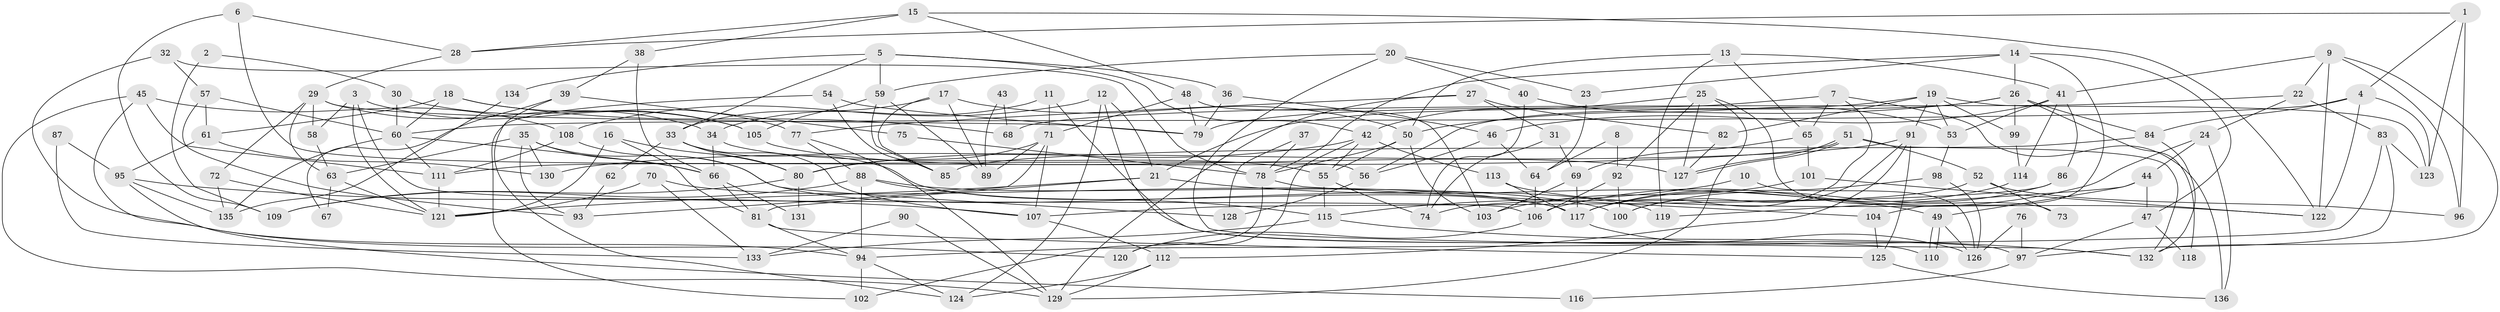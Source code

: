 // Generated by graph-tools (version 1.1) at 2025/26/03/09/25 03:26:20]
// undirected, 136 vertices, 272 edges
graph export_dot {
graph [start="1"]
  node [color=gray90,style=filled];
  1;
  2;
  3;
  4;
  5;
  6;
  7;
  8;
  9;
  10;
  11;
  12;
  13;
  14;
  15;
  16;
  17;
  18;
  19;
  20;
  21;
  22;
  23;
  24;
  25;
  26;
  27;
  28;
  29;
  30;
  31;
  32;
  33;
  34;
  35;
  36;
  37;
  38;
  39;
  40;
  41;
  42;
  43;
  44;
  45;
  46;
  47;
  48;
  49;
  50;
  51;
  52;
  53;
  54;
  55;
  56;
  57;
  58;
  59;
  60;
  61;
  62;
  63;
  64;
  65;
  66;
  67;
  68;
  69;
  70;
  71;
  72;
  73;
  74;
  75;
  76;
  77;
  78;
  79;
  80;
  81;
  82;
  83;
  84;
  85;
  86;
  87;
  88;
  89;
  90;
  91;
  92;
  93;
  94;
  95;
  96;
  97;
  98;
  99;
  100;
  101;
  102;
  103;
  104;
  105;
  106;
  107;
  108;
  109;
  110;
  111;
  112;
  113;
  114;
  115;
  116;
  117;
  118;
  119;
  120;
  121;
  122;
  123;
  124;
  125;
  126;
  127;
  128;
  129;
  130;
  131;
  132;
  133;
  134;
  135;
  136;
  1 -- 28;
  1 -- 4;
  1 -- 96;
  1 -- 123;
  2 -- 109;
  2 -- 30;
  3 -- 105;
  3 -- 121;
  3 -- 58;
  3 -- 106;
  4 -- 123;
  4 -- 60;
  4 -- 84;
  4 -- 122;
  5 -- 33;
  5 -- 36;
  5 -- 42;
  5 -- 59;
  5 -- 134;
  6 -- 28;
  6 -- 109;
  6 -- 56;
  7 -- 117;
  7 -- 65;
  7 -- 79;
  7 -- 136;
  8 -- 64;
  8 -- 92;
  9 -- 22;
  9 -- 41;
  9 -- 96;
  9 -- 122;
  9 -- 132;
  10 -- 115;
  10 -- 126;
  11 -- 34;
  11 -- 71;
  11 -- 97;
  12 -- 21;
  12 -- 108;
  12 -- 110;
  12 -- 124;
  13 -- 50;
  13 -- 119;
  13 -- 41;
  13 -- 65;
  14 -- 78;
  14 -- 23;
  14 -- 26;
  14 -- 47;
  14 -- 104;
  15 -- 48;
  15 -- 122;
  15 -- 28;
  15 -- 38;
  16 -- 121;
  16 -- 80;
  16 -- 81;
  17 -- 33;
  17 -- 85;
  17 -- 50;
  17 -- 89;
  18 -- 61;
  18 -- 77;
  18 -- 60;
  18 -- 68;
  19 -- 21;
  19 -- 53;
  19 -- 82;
  19 -- 91;
  19 -- 99;
  19 -- 123;
  20 -- 132;
  20 -- 59;
  20 -- 23;
  20 -- 40;
  21 -- 81;
  21 -- 49;
  21 -- 121;
  22 -- 24;
  22 -- 83;
  22 -- 68;
  23 -- 64;
  24 -- 136;
  24 -- 106;
  24 -- 44;
  25 -- 129;
  25 -- 42;
  25 -- 73;
  25 -- 92;
  25 -- 127;
  26 -- 84;
  26 -- 50;
  26 -- 56;
  26 -- 99;
  26 -- 118;
  27 -- 77;
  27 -- 82;
  27 -- 31;
  27 -- 129;
  28 -- 29;
  29 -- 58;
  29 -- 34;
  29 -- 63;
  29 -- 72;
  29 -- 79;
  30 -- 60;
  30 -- 105;
  31 -- 69;
  31 -- 74;
  32 -- 120;
  32 -- 78;
  32 -- 57;
  33 -- 117;
  33 -- 107;
  33 -- 62;
  33 -- 80;
  34 -- 55;
  34 -- 66;
  35 -- 93;
  35 -- 63;
  35 -- 66;
  35 -- 119;
  35 -- 130;
  36 -- 46;
  36 -- 79;
  37 -- 78;
  37 -- 128;
  38 -- 66;
  38 -- 39;
  39 -- 124;
  39 -- 67;
  39 -- 75;
  40 -- 74;
  40 -- 53;
  41 -- 53;
  41 -- 46;
  41 -- 86;
  41 -- 114;
  42 -- 55;
  42 -- 80;
  42 -- 113;
  42 -- 120;
  43 -- 68;
  43 -- 89;
  44 -- 47;
  44 -- 49;
  44 -- 119;
  45 -- 94;
  45 -- 111;
  45 -- 108;
  45 -- 129;
  46 -- 56;
  46 -- 64;
  47 -- 97;
  47 -- 118;
  48 -- 79;
  48 -- 103;
  48 -- 71;
  49 -- 110;
  49 -- 110;
  49 -- 126;
  50 -- 55;
  50 -- 78;
  50 -- 103;
  51 -- 132;
  51 -- 127;
  51 -- 127;
  51 -- 52;
  51 -- 111;
  52 -- 96;
  52 -- 73;
  52 -- 74;
  53 -- 98;
  54 -- 85;
  54 -- 79;
  54 -- 102;
  55 -- 74;
  55 -- 115;
  56 -- 128;
  57 -- 60;
  57 -- 61;
  57 -- 93;
  58 -- 63;
  59 -- 89;
  59 -- 85;
  59 -- 105;
  60 -- 135;
  60 -- 66;
  60 -- 111;
  61 -- 130;
  61 -- 95;
  62 -- 93;
  63 -- 121;
  63 -- 67;
  64 -- 106;
  65 -- 101;
  65 -- 69;
  66 -- 81;
  66 -- 131;
  69 -- 117;
  69 -- 103;
  70 -- 117;
  70 -- 121;
  70 -- 133;
  71 -- 80;
  71 -- 89;
  71 -- 93;
  71 -- 107;
  72 -- 121;
  72 -- 135;
  75 -- 78;
  76 -- 126;
  76 -- 97;
  77 -- 129;
  77 -- 88;
  78 -- 102;
  78 -- 104;
  80 -- 109;
  80 -- 131;
  81 -- 94;
  81 -- 125;
  82 -- 127;
  83 -- 94;
  83 -- 123;
  83 -- 97;
  84 -- 132;
  84 -- 85;
  86 -- 107;
  86 -- 100;
  87 -- 133;
  87 -- 95;
  88 -- 94;
  88 -- 100;
  88 -- 109;
  88 -- 115;
  90 -- 133;
  90 -- 129;
  91 -- 125;
  91 -- 100;
  91 -- 112;
  91 -- 130;
  92 -- 100;
  92 -- 106;
  94 -- 124;
  94 -- 102;
  95 -- 107;
  95 -- 116;
  95 -- 135;
  97 -- 116;
  98 -- 117;
  98 -- 126;
  99 -- 114;
  101 -- 103;
  101 -- 122;
  104 -- 125;
  105 -- 127;
  106 -- 120;
  107 -- 112;
  108 -- 111;
  108 -- 128;
  111 -- 121;
  112 -- 129;
  112 -- 124;
  113 -- 122;
  113 -- 117;
  114 -- 117;
  115 -- 132;
  115 -- 133;
  117 -- 126;
  125 -- 136;
  134 -- 135;
}

